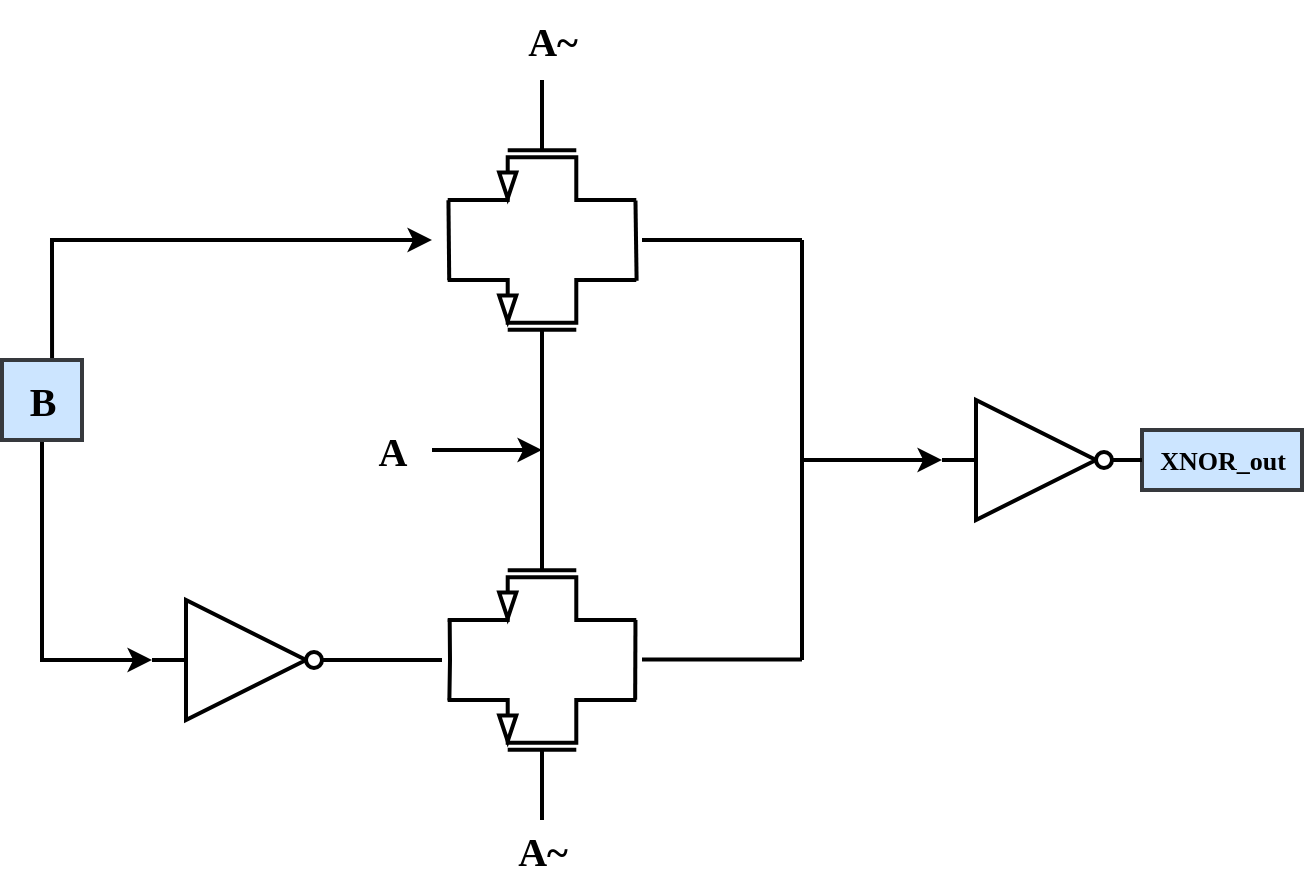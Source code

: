 <mxfile version="24.4.2" type="github">
  <diagram name="第 1 页" id="Uyb7mkhRMvKoV3EUCWld">
    <mxGraphModel dx="1221" dy="608" grid="1" gridSize="10" guides="1" tooltips="1" connect="1" arrows="1" fold="1" page="1" pageScale="1" pageWidth="827" pageHeight="1169" math="0" shadow="0">
      <root>
        <mxCell id="0" />
        <mxCell id="1" parent="0" />
        <mxCell id="yEc16eZDOD0CSL22KtZ5-3" value="" style="verticalLabelPosition=bottom;shadow=0;dashed=0;align=center;html=1;verticalAlign=top;shape=mxgraph.electrical.logic_gates.inverter_2;strokeWidth=2;" parent="1" vertex="1">
          <mxGeometry x="155" y="440" width="100" height="60" as="geometry" />
        </mxCell>
        <mxCell id="yEc16eZDOD0CSL22KtZ5-14" style="edgeStyle=orthogonalEdgeStyle;rounded=0;orthogonalLoop=1;jettySize=auto;html=1;strokeWidth=2;" parent="1" edge="1">
          <mxGeometry relative="1" as="geometry">
            <mxPoint x="295" y="260" as="targetPoint" />
            <mxPoint x="105.034" y="320.0" as="sourcePoint" />
            <Array as="points">
              <mxPoint x="105" y="260" />
            </Array>
          </mxGeometry>
        </mxCell>
        <mxCell id="yEc16eZDOD0CSL22KtZ5-15" style="edgeStyle=orthogonalEdgeStyle;rounded=0;orthogonalLoop=1;jettySize=auto;html=1;entryX=0;entryY=0.5;entryDx=0;entryDy=0;entryPerimeter=0;strokeWidth=2;" parent="1" source="yEc16eZDOD0CSL22KtZ5-4" target="yEc16eZDOD0CSL22KtZ5-3" edge="1">
          <mxGeometry relative="1" as="geometry">
            <mxPoint x="25" y="480" as="targetPoint" />
            <Array as="points">
              <mxPoint x="100" y="470" />
            </Array>
          </mxGeometry>
        </mxCell>
        <mxCell id="yEc16eZDOD0CSL22KtZ5-4" value="B" style="text;html=1;align=center;verticalAlign=middle;resizable=0;points=[];autosize=1;fillColor=#cce5ff;strokeColor=#36393d;fillStyle=auto;gradientColor=none;fontFamily=Times New Roman;fontSize=20;fontStyle=1;strokeWidth=2;" parent="1" vertex="1">
          <mxGeometry x="80" y="320" width="40" height="40" as="geometry" />
        </mxCell>
        <mxCell id="yEc16eZDOD0CSL22KtZ5-5" value="" style="verticalLabelPosition=bottom;shadow=0;dashed=0;align=center;html=1;verticalAlign=top;shape=mxgraph.electrical.transistors.pmos;pointerEvents=1;direction=north;strokeWidth=2;" parent="1" vertex="1">
          <mxGeometry x="300" y="490" width="100" height="60" as="geometry" />
        </mxCell>
        <mxCell id="yEc16eZDOD0CSL22KtZ5-6" value="" style="verticalLabelPosition=bottom;shadow=0;dashed=0;align=center;html=1;verticalAlign=top;shape=mxgraph.electrical.transistors.nmos;pointerEvents=1;direction=south;strokeWidth=2;" parent="1" vertex="1">
          <mxGeometry x="300" y="390" width="100" height="60" as="geometry" />
        </mxCell>
        <mxCell id="yEc16eZDOD0CSL22KtZ5-9" style="edgeStyle=orthogonalEdgeStyle;rounded=0;orthogonalLoop=1;jettySize=auto;html=1;exitX=0;exitY=0.5;exitDx=0;exitDy=0;exitPerimeter=0;curved=0;strokeColor=default;endArrow=none;endFill=0;strokeWidth=2;" parent="1" source="yEc16eZDOD0CSL22KtZ5-7" target="yEc16eZDOD0CSL22KtZ5-6" edge="1">
          <mxGeometry relative="1" as="geometry" />
        </mxCell>
        <mxCell id="yEc16eZDOD0CSL22KtZ5-7" value="" style="verticalLabelPosition=bottom;shadow=0;dashed=0;align=center;html=1;verticalAlign=top;shape=mxgraph.electrical.transistors.pmos;pointerEvents=1;direction=north;strokeWidth=2;" parent="1" vertex="1">
          <mxGeometry x="300" y="280" width="100" height="60" as="geometry" />
        </mxCell>
        <mxCell id="yEc16eZDOD0CSL22KtZ5-8" value="" style="verticalLabelPosition=bottom;shadow=0;dashed=0;align=center;html=1;verticalAlign=top;shape=mxgraph.electrical.transistors.nmos;pointerEvents=1;direction=south;strokeWidth=2;" parent="1" vertex="1">
          <mxGeometry x="300" y="180" width="100" height="60" as="geometry" />
        </mxCell>
        <mxCell id="yEc16eZDOD0CSL22KtZ5-13" style="edgeStyle=orthogonalEdgeStyle;rounded=0;orthogonalLoop=1;jettySize=auto;html=1;strokeWidth=2;" parent="1" source="yEc16eZDOD0CSL22KtZ5-11" edge="1">
          <mxGeometry relative="1" as="geometry">
            <mxPoint x="350" y="365" as="targetPoint" />
          </mxGeometry>
        </mxCell>
        <mxCell id="yEc16eZDOD0CSL22KtZ5-11" value="A" style="text;html=1;align=center;verticalAlign=middle;resizable=0;points=[];autosize=1;strokeColor=none;fillColor=none;fontFamily=Times New Roman;fontStyle=1;fontSize=20;strokeWidth=2;" parent="1" vertex="1">
          <mxGeometry x="255" y="345" width="40" height="40" as="geometry" />
        </mxCell>
        <mxCell id="yEc16eZDOD0CSL22KtZ5-17" value="" style="endArrow=none;html=1;rounded=0;entryX=1.002;entryY=1.725;entryDx=0;entryDy=0;entryPerimeter=0;exitX=0.998;exitY=-0.715;exitDx=0;exitDy=0;exitPerimeter=0;strokeWidth=2;" parent="1" source="yEc16eZDOD0CSL22KtZ5-7" target="yEc16eZDOD0CSL22KtZ5-8" edge="1">
          <mxGeometry width="50" height="50" relative="1" as="geometry">
            <mxPoint x="310" y="280" as="sourcePoint" />
            <mxPoint x="360" y="230" as="targetPoint" />
          </mxGeometry>
        </mxCell>
        <mxCell id="yEc16eZDOD0CSL22KtZ5-18" value="A~" style="text;html=1;align=center;verticalAlign=middle;resizable=0;points=[];autosize=1;strokeColor=none;fillColor=none;fontFamily=Times New Roman;fontSize=20;fontStyle=1;strokeWidth=2;" parent="1" vertex="1">
          <mxGeometry x="325" y="545" width="50" height="40" as="geometry" />
        </mxCell>
        <mxCell id="yEc16eZDOD0CSL22KtZ5-19" value="A~" style="text;html=1;align=center;verticalAlign=middle;resizable=0;points=[];autosize=1;strokeColor=none;fillColor=none;fontFamily=Times New Roman;fontSize=20;fontStyle=1" parent="1" vertex="1">
          <mxGeometry x="330" y="140" width="50" height="40" as="geometry" />
        </mxCell>
        <mxCell id="yEc16eZDOD0CSL22KtZ5-20" value="" style="endArrow=none;html=1;rounded=0;strokeWidth=2;" parent="1" edge="1">
          <mxGeometry width="50" height="50" relative="1" as="geometry">
            <mxPoint x="240" y="470" as="sourcePoint" />
            <mxPoint x="300" y="470" as="targetPoint" />
          </mxGeometry>
        </mxCell>
        <mxCell id="yEc16eZDOD0CSL22KtZ5-21" value="" style="endArrow=none;html=1;rounded=0;exitX=0.996;exitY=-0.713;exitDx=0;exitDy=0;exitPerimeter=0;entryX=0.994;entryY=1.709;entryDx=0;entryDy=0;entryPerimeter=0;strokeWidth=2;" parent="1" source="yEc16eZDOD0CSL22KtZ5-5" target="yEc16eZDOD0CSL22KtZ5-6" edge="1">
          <mxGeometry width="50" height="50" relative="1" as="geometry">
            <mxPoint x="255" y="500" as="sourcePoint" />
            <mxPoint x="305" y="450" as="targetPoint" />
            <Array as="points">
              <mxPoint x="304" y="470" />
            </Array>
          </mxGeometry>
        </mxCell>
        <mxCell id="yEc16eZDOD0CSL22KtZ5-22" value="" style="endArrow=none;html=1;rounded=0;entryX=1.005;entryY=-0.724;entryDx=0;entryDy=0;entryPerimeter=0;exitX=0.994;exitY=1.739;exitDx=0;exitDy=0;exitPerimeter=0;strokeWidth=2;" parent="1" source="yEc16eZDOD0CSL22KtZ5-7" target="yEc16eZDOD0CSL22KtZ5-8" edge="1">
          <mxGeometry width="50" height="50" relative="1" as="geometry">
            <mxPoint x="410" y="290" as="sourcePoint" />
            <mxPoint x="460" y="240" as="targetPoint" />
          </mxGeometry>
        </mxCell>
        <mxCell id="yEc16eZDOD0CSL22KtZ5-24" value="" style="endArrow=none;html=1;rounded=0;entryX=0.999;entryY=-0.724;entryDx=0;entryDy=0;entryPerimeter=0;exitX=1.003;exitY=1.72;exitDx=0;exitDy=0;exitPerimeter=0;strokeWidth=2;" parent="1" source="yEc16eZDOD0CSL22KtZ5-5" target="yEc16eZDOD0CSL22KtZ5-6" edge="1">
          <mxGeometry width="50" height="50" relative="1" as="geometry">
            <mxPoint x="370" y="490" as="sourcePoint" />
            <mxPoint x="420" y="440" as="targetPoint" />
          </mxGeometry>
        </mxCell>
        <mxCell id="yEc16eZDOD0CSL22KtZ5-26" value="" style="endArrow=none;html=1;rounded=0;strokeWidth=2;" parent="1" edge="1">
          <mxGeometry width="50" height="50" relative="1" as="geometry">
            <mxPoint x="400" y="260" as="sourcePoint" />
            <mxPoint x="480" y="260" as="targetPoint" />
          </mxGeometry>
        </mxCell>
        <mxCell id="yEc16eZDOD0CSL22KtZ5-27" value="" style="endArrow=none;html=1;rounded=0;strokeWidth=2;" parent="1" edge="1">
          <mxGeometry width="50" height="50" relative="1" as="geometry">
            <mxPoint x="400" y="469.8" as="sourcePoint" />
            <mxPoint x="480" y="469.8" as="targetPoint" />
          </mxGeometry>
        </mxCell>
        <mxCell id="yEc16eZDOD0CSL22KtZ5-28" value="" style="endArrow=none;html=1;rounded=0;strokeWidth=2;" parent="1" edge="1">
          <mxGeometry width="50" height="50" relative="1" as="geometry">
            <mxPoint x="480" y="470" as="sourcePoint" />
            <mxPoint x="480" y="260" as="targetPoint" />
          </mxGeometry>
        </mxCell>
        <mxCell id="yEc16eZDOD0CSL22KtZ5-29" value="" style="endArrow=classic;html=1;rounded=0;strokeWidth=2;" parent="1" edge="1">
          <mxGeometry width="50" height="50" relative="1" as="geometry">
            <mxPoint x="480" y="370" as="sourcePoint" />
            <mxPoint x="550" y="370" as="targetPoint" />
          </mxGeometry>
        </mxCell>
        <mxCell id="yEc16eZDOD0CSL22KtZ5-30" value="XNOR_out" style="text;html=1;align=center;verticalAlign=middle;resizable=0;points=[];autosize=1;strokeColor=#36393d;fillColor=#cce5ff;fontStyle=1;fontFamily=Times New Roman;fontSize=13;strokeWidth=2;" parent="1" vertex="1">
          <mxGeometry x="650" y="355" width="80" height="30" as="geometry" />
        </mxCell>
        <mxCell id="2sM4VSMehnOt8__zK_ST-1" value="" style="verticalLabelPosition=bottom;shadow=0;dashed=0;align=center;html=1;verticalAlign=top;shape=mxgraph.electrical.logic_gates.inverter_2;strokeWidth=2;" parent="1" vertex="1">
          <mxGeometry x="550" y="340" width="100" height="60" as="geometry" />
        </mxCell>
      </root>
    </mxGraphModel>
  </diagram>
</mxfile>
